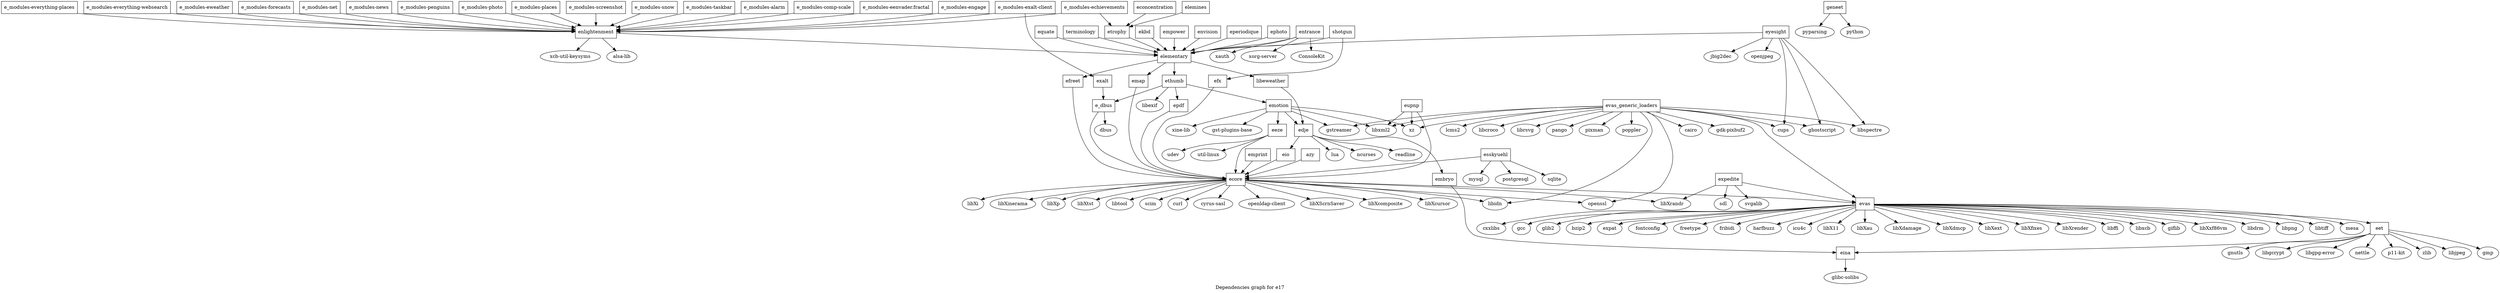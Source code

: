 digraph G {
	graph [label="Dependencies graph for e17"];
	azy	 [shape=box];
	ecore	 [shape=box];
	azy -> ecore;
	ecore -> curl;
	ecore -> "cyrus-sasl";
	ecore -> libidn;
	ecore -> "openldap-client";
	ecore -> openssl;
	evas	 [shape=box];
	ecore -> evas;
	ecore -> libXScrnSaver;
	ecore -> libXcomposite;
	ecore -> libXcursor;
	ecore -> libXi;
	ecore -> libXinerama;
	ecore -> libXp;
	ecore -> libXrandr;
	ecore -> libXtst;
	ecore -> libtool;
	ecore -> scim;
	eina	 [shape=box];
	eina -> "glibc-solibs";
	e_dbus	 [shape=box];
	e_dbus -> ecore;
	e_dbus -> dbus;
	eet	 [shape=box];
	eet -> eina;
	eet -> gmp;
	eet -> gnutls;
	eet -> libgcrypt;
	eet -> "libgpg-error";
	eet -> nettle;
	eet -> "p11-kit";
	eet -> zlib;
	eet -> libjpeg;
	evas -> cxxlibs;
	evas -> gcc;
	evas -> glib2;
	evas -> bzip2;
	evas -> eet;
	evas -> expat;
	evas -> fontconfig;
	evas -> freetype;
	evas -> fribidi;
	evas -> harfbuzz;
	evas -> icu4c;
	evas -> libX11;
	evas -> libXau;
	evas -> libXdamage;
	evas -> libXdmcp;
	evas -> libXext;
	evas -> libXfixes;
	evas -> libXrender;
	evas -> libffi;
	evas -> libxcb;
	evas -> giflib;
	evas -> libXxf86vm;
	evas -> libdrm;
	evas -> libpng;
	evas -> libtiff;
	evas -> mesa;
	"e_modules-alarm"	 [shape=box];
	enlightenment	 [shape=box];
	"e_modules-alarm" -> enlightenment;
	edje	 [shape=box];
	eio	 [shape=box];
	edje -> eio;
	embryo	 [shape=box];
	edje -> embryo;
	edje -> lua;
	edje -> ncurses;
	edje -> readline;
	eeze	 [shape=box];
	eeze -> ecore;
	eeze -> udev;
	eeze -> "util-linux";
	efreet	 [shape=box];
	efreet -> ecore;
	eio -> ecore;
	elementary	 [shape=box];
	elementary -> efreet;
	emap	 [shape=box];
	elementary -> emap;
	ethumb	 [shape=box];
	elementary -> ethumb;
	libeweather	 [shape=box];
	elementary -> libeweather;
	emap -> ecore;
	embryo -> eina;
	emotion	 [shape=box];
	emotion -> edje;
	emotion -> eeze;
	emotion -> "gst-plugins-base";
	emotion -> gstreamer;
	emotion -> libxml2;
	emotion -> "xine-lib";
	emotion -> xz;
	enlightenment -> elementary;
	enlightenment -> "alsa-lib";
	enlightenment -> "xcb-util-keysyms";
	ethumb -> e_dbus;
	ethumb -> emotion;
	ethumb -> libexif;
	epdf	 [shape=box];
	ethumb -> epdf;
	"e_modules-comp-scale"	 [shape=box];
	"e_modules-comp-scale" -> enlightenment;
	"e_modules-echievements"	 [shape=box];
	"e_modules-echievements" -> enlightenment;
	etrophy	 [shape=box];
	"e_modules-echievements" -> etrophy;
	etrophy -> elementary;
	"e_modules-eenvader.fractal"	 [shape=box];
	"e_modules-eenvader.fractal" -> enlightenment;
	"e_modules-engage"	 [shape=box];
	"e_modules-engage" -> enlightenment;
	"e_modules-everything-places"	 [shape=box];
	"e_modules-everything-places" -> enlightenment;
	"e_modules-everything-websearch"	 [shape=box];
	"e_modules-everything-websearch" -> enlightenment;
	"e_modules-eweather"	 [shape=box];
	"e_modules-eweather" -> enlightenment;
	libeweather -> edje;
	"e_modules-exalt-client"	 [shape=box];
	"e_modules-exalt-client" -> enlightenment;
	exalt	 [shape=box];
	"e_modules-exalt-client" -> exalt;
	exalt -> e_dbus;
	"e_modules-forecasts"	 [shape=box];
	"e_modules-forecasts" -> enlightenment;
	"e_modules-net"	 [shape=box];
	"e_modules-net" -> enlightenment;
	"e_modules-news"	 [shape=box];
	"e_modules-news" -> enlightenment;
	"e_modules-penguins"	 [shape=box];
	"e_modules-penguins" -> enlightenment;
	"e_modules-photo"	 [shape=box];
	"e_modules-photo" -> enlightenment;
	"e_modules-places"	 [shape=box];
	"e_modules-places" -> enlightenment;
	"e_modules-screenshot"	 [shape=box];
	"e_modules-screenshot" -> enlightenment;
	"e_modules-snow"	 [shape=box];
	"e_modules-snow" -> enlightenment;
	"e_modules-taskbar"	 [shape=box];
	"e_modules-taskbar" -> enlightenment;
	econcentration	 [shape=box];
	econcentration -> etrophy;
	epdf -> ecore;
	efx	 [shape=box];
	efx -> ecore;
	ekbd	 [shape=box];
	ekbd -> elementary;
	elemines	 [shape=box];
	elemines -> etrophy;
	empower	 [shape=box];
	empower -> elementary;
	emprint	 [shape=box];
	emprint -> ecore;
	entrance	 [shape=box];
	entrance -> elementary;
	entrance -> ConsoleKit;
	entrance -> xauth;
	entrance -> "xorg-server";
	envision	 [shape=box];
	envision -> elementary;
	eperiodique	 [shape=box];
	eperiodique -> elementary;
	ephoto	 [shape=box];
	ephoto -> elementary;
	equate	 [shape=box];
	equate -> elementary;
	esskyuehl	 [shape=box];
	esskyuehl -> ecore;
	esskyuehl -> mysql;
	esskyuehl -> postgresql;
	esskyuehl -> sqlite;
	eupnp	 [shape=box];
	eupnp -> ecore;
	eupnp -> libxml2;
	eupnp -> xz;
	evas_generic_loaders	 [shape=box];
	evas_generic_loaders -> libidn;
	evas_generic_loaders -> openssl;
	evas_generic_loaders -> evas;
	evas_generic_loaders -> gstreamer;
	evas_generic_loaders -> libxml2;
	evas_generic_loaders -> xz;
	evas_generic_loaders -> cairo;
	evas_generic_loaders -> cups;
	evas_generic_loaders -> "gdk-pixbuf2";
	evas_generic_loaders -> ghostscript;
	evas_generic_loaders -> lcms2;
	evas_generic_loaders -> libcroco;
	evas_generic_loaders -> librsvg;
	evas_generic_loaders -> libspectre;
	evas_generic_loaders -> pango;
	evas_generic_loaders -> pixman;
	evas_generic_loaders -> poppler;
	expedite	 [shape=box];
	expedite -> evas;
	expedite -> libXrandr;
	expedite -> sdl;
	expedite -> svgalib;
	eyesight	 [shape=box];
	eyesight -> elementary;
	eyesight -> cups;
	eyesight -> ghostscript;
	eyesight -> libspectre;
	eyesight -> jbig2dec;
	eyesight -> openjpeg;
	geneet	 [shape=box];
	geneet -> pyparsing;
	geneet -> python;
	shotgun	 [shape=box];
	shotgun -> elementary;
	shotgun -> efx;
	terminology	 [shape=box];
	terminology -> elementary;
}

